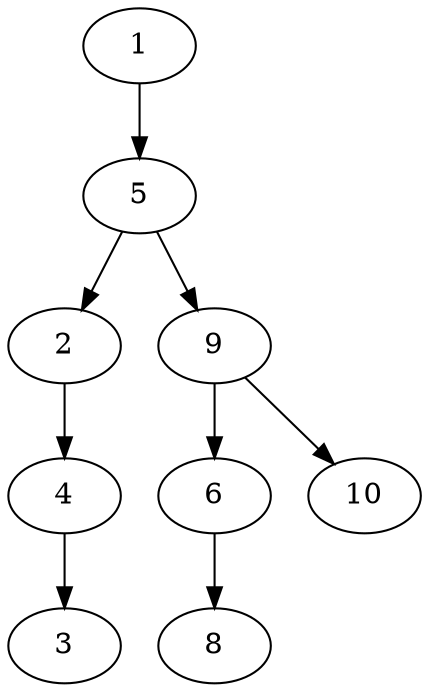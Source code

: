digraph Tree {
    1 -> 5;
    5 -> 2;
    5 -> 9;
    2 -> 4;
    9 -> 6;
    9 -> 10;
    4 -> 3;
    6 -> 8;
}
